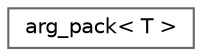 digraph "类继承关系图"
{
 // LATEX_PDF_SIZE
  bgcolor="transparent";
  edge [fontname=Helvetica,fontsize=10,labelfontname=Helvetica,labelfontsize=10];
  node [fontname=Helvetica,fontsize=10,shape=box,height=0.2,width=0.4];
  rankdir="LR";
  Node0 [id="Node000000",label="arg_pack\< T \>",height=0.2,width=0.4,color="grey40", fillcolor="white", style="filled",URL="$structdetail_1_1arg__pack.html",tooltip=" "];
}
